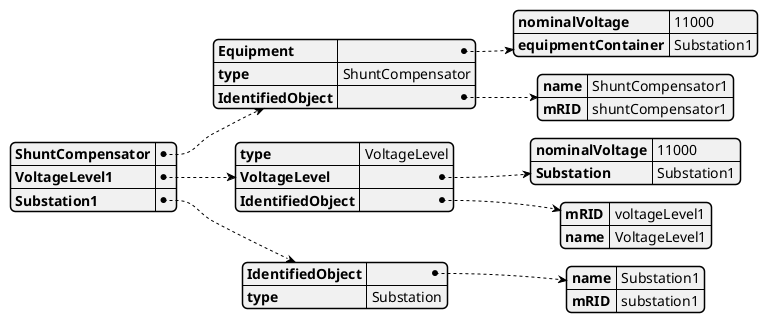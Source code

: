 @startjson
{
  "ShuntCompensator": {
    "Equipment": {
      "nominalVoltage": "11000",
      "equipmentContainer": "Substation1"
    },
    "type": "ShuntCompensator",
    "IdentifiedObject": {
      "name": "ShuntCompensator1",
      "mRID": "shuntCompensator1"
    }
  },
  "VoltageLevel1": {
    "type": "VoltageLevel",
    "VoltageLevel": {
      "nominalVoltage": "11000",
      "Substation": "Substation1"
    },
    "IdentifiedObject": {
      "mRID": "voltageLevel1",
      "name": "VoltageLevel1"
    }
  },
  "Substation1": {
    "IdentifiedObject": {
      "name": "Substation1",
      "mRID": "substation1"
    },
    "type": "Substation"
  }
}
@endjson
